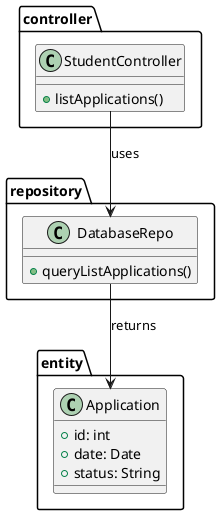 @startuml
package controller {
    class StudentController {
        +listApplications()
    }
}

package repository {
    class DatabaseRepo {
        +queryListApplications()
    }
}

package entity {
    class Application {
        +id: int
        +date: Date
        +status: String
    }
}

StudentController --> DatabaseRepo : uses
DatabaseRepo --> Application : returns
@enduml
